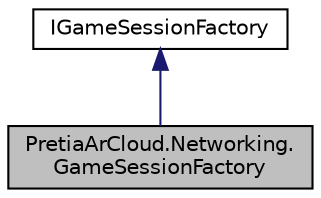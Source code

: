 digraph "PretiaArCloud.Networking.GameSessionFactory"
{
 // LATEX_PDF_SIZE
  edge [fontname="Helvetica",fontsize="10",labelfontname="Helvetica",labelfontsize="10"];
  node [fontname="Helvetica",fontsize="10",shape=record];
  Node1 [label="PretiaArCloud.Networking.\lGameSessionFactory",height=0.2,width=0.4,color="black", fillcolor="grey75", style="filled", fontcolor="black",tooltip=" "];
  Node2 -> Node1 [dir="back",color="midnightblue",fontsize="10",style="solid",fontname="Helvetica"];
  Node2 [label="IGameSessionFactory",height=0.2,width=0.4,color="black", fillcolor="white", style="filled",URL="$interfacePretiaArCloud_1_1Networking_1_1IGameSessionFactory.html",tooltip=" "];
}
